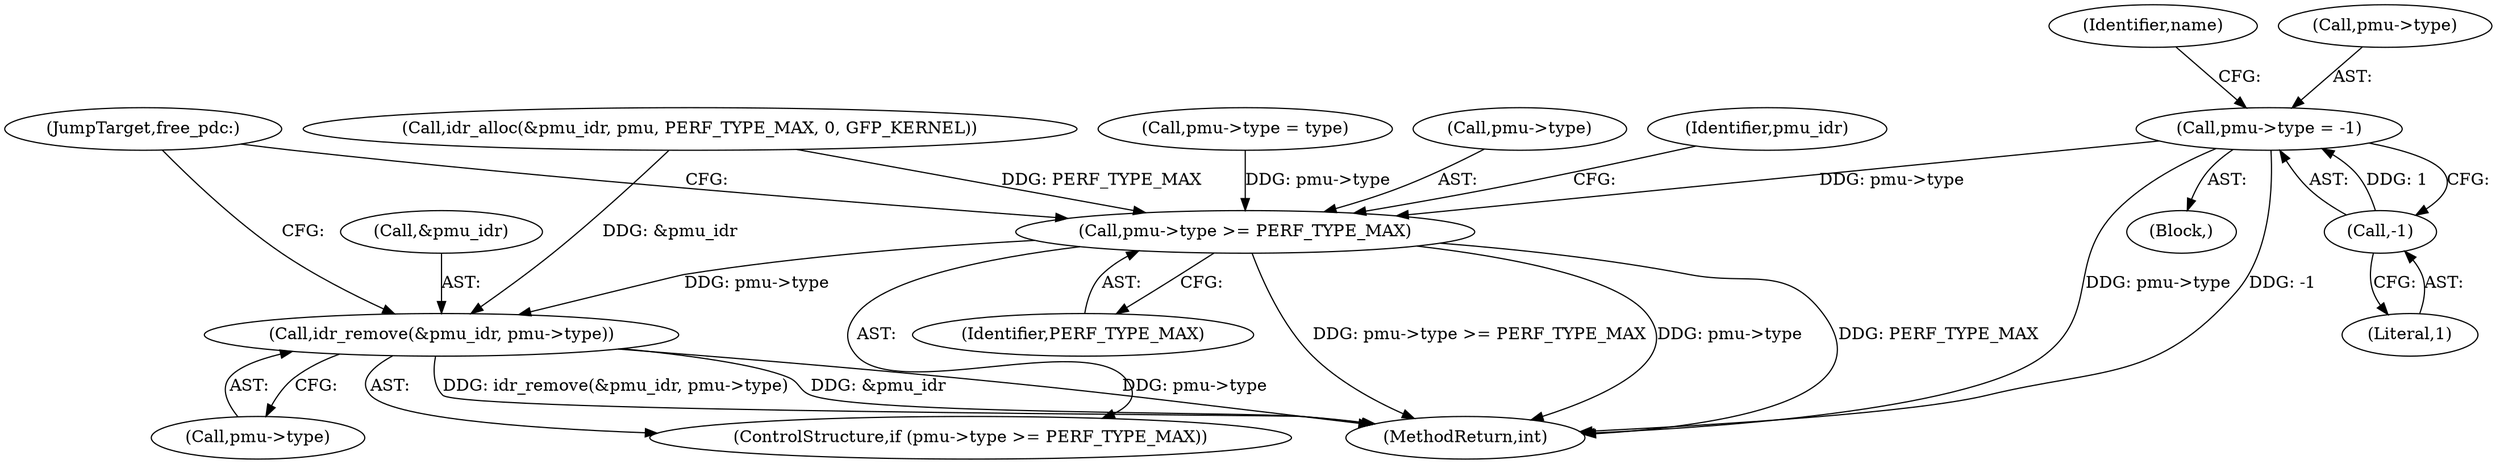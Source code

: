 digraph "0_linux_c3c87e770458aa004bd7ed3f29945ff436fd6511_0@pointer" {
"1000127" [label="(Call,pmu->type = -1)"];
"1000131" [label="(Call,-1)"];
"1000353" [label="(Call,pmu->type >= PERF_TYPE_MAX)"];
"1000358" [label="(Call,idr_remove(&pmu_idr, pmu->type))"];
"1000353" [label="(Call,pmu->type >= PERF_TYPE_MAX)"];
"1000359" [label="(Call,&pmu_idr)"];
"1000127" [label="(Call,pmu->type = -1)"];
"1000361" [label="(Call,pmu->type)"];
"1000105" [label="(Block,)"];
"1000352" [label="(ControlStructure,if (pmu->type >= PERF_TYPE_MAX))"];
"1000131" [label="(Call,-1)"];
"1000149" [label="(Call,idr_alloc(&pmu_idr, pmu, PERF_TYPE_MAX, 0, GFP_KERNEL))"];
"1000132" [label="(Literal,1)"];
"1000135" [label="(Identifier,name)"];
"1000370" [label="(MethodReturn,int)"];
"1000354" [label="(Call,pmu->type)"];
"1000128" [label="(Call,pmu->type)"];
"1000360" [label="(Identifier,pmu_idr)"];
"1000364" [label="(JumpTarget,free_pdc:)"];
"1000165" [label="(Call,pmu->type = type)"];
"1000358" [label="(Call,idr_remove(&pmu_idr, pmu->type))"];
"1000357" [label="(Identifier,PERF_TYPE_MAX)"];
"1000127" -> "1000105"  [label="AST: "];
"1000127" -> "1000131"  [label="CFG: "];
"1000128" -> "1000127"  [label="AST: "];
"1000131" -> "1000127"  [label="AST: "];
"1000135" -> "1000127"  [label="CFG: "];
"1000127" -> "1000370"  [label="DDG: pmu->type"];
"1000127" -> "1000370"  [label="DDG: -1"];
"1000131" -> "1000127"  [label="DDG: 1"];
"1000127" -> "1000353"  [label="DDG: pmu->type"];
"1000131" -> "1000132"  [label="CFG: "];
"1000132" -> "1000131"  [label="AST: "];
"1000353" -> "1000352"  [label="AST: "];
"1000353" -> "1000357"  [label="CFG: "];
"1000354" -> "1000353"  [label="AST: "];
"1000357" -> "1000353"  [label="AST: "];
"1000360" -> "1000353"  [label="CFG: "];
"1000364" -> "1000353"  [label="CFG: "];
"1000353" -> "1000370"  [label="DDG: PERF_TYPE_MAX"];
"1000353" -> "1000370"  [label="DDG: pmu->type >= PERF_TYPE_MAX"];
"1000353" -> "1000370"  [label="DDG: pmu->type"];
"1000165" -> "1000353"  [label="DDG: pmu->type"];
"1000149" -> "1000353"  [label="DDG: PERF_TYPE_MAX"];
"1000353" -> "1000358"  [label="DDG: pmu->type"];
"1000358" -> "1000352"  [label="AST: "];
"1000358" -> "1000361"  [label="CFG: "];
"1000359" -> "1000358"  [label="AST: "];
"1000361" -> "1000358"  [label="AST: "];
"1000364" -> "1000358"  [label="CFG: "];
"1000358" -> "1000370"  [label="DDG: pmu->type"];
"1000358" -> "1000370"  [label="DDG: idr_remove(&pmu_idr, pmu->type)"];
"1000358" -> "1000370"  [label="DDG: &pmu_idr"];
"1000149" -> "1000358"  [label="DDG: &pmu_idr"];
}
